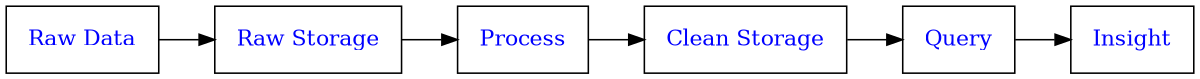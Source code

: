 //dot -Tpng -o./images/sample.png sample.dot
digraph graphname {
    rankdir=LR
    bgcolor="transparent"
    ratio=compress
    size=8
    node 
    [
        margin=0.2 fontcolor=blue width=0.5 shape=box
        style="filled"
        fillcolor="white"
    ]
     "Raw Data" -> "Raw Storage" -> Process -> "Clean Storage" -> "Query" -> Insight;
 }
